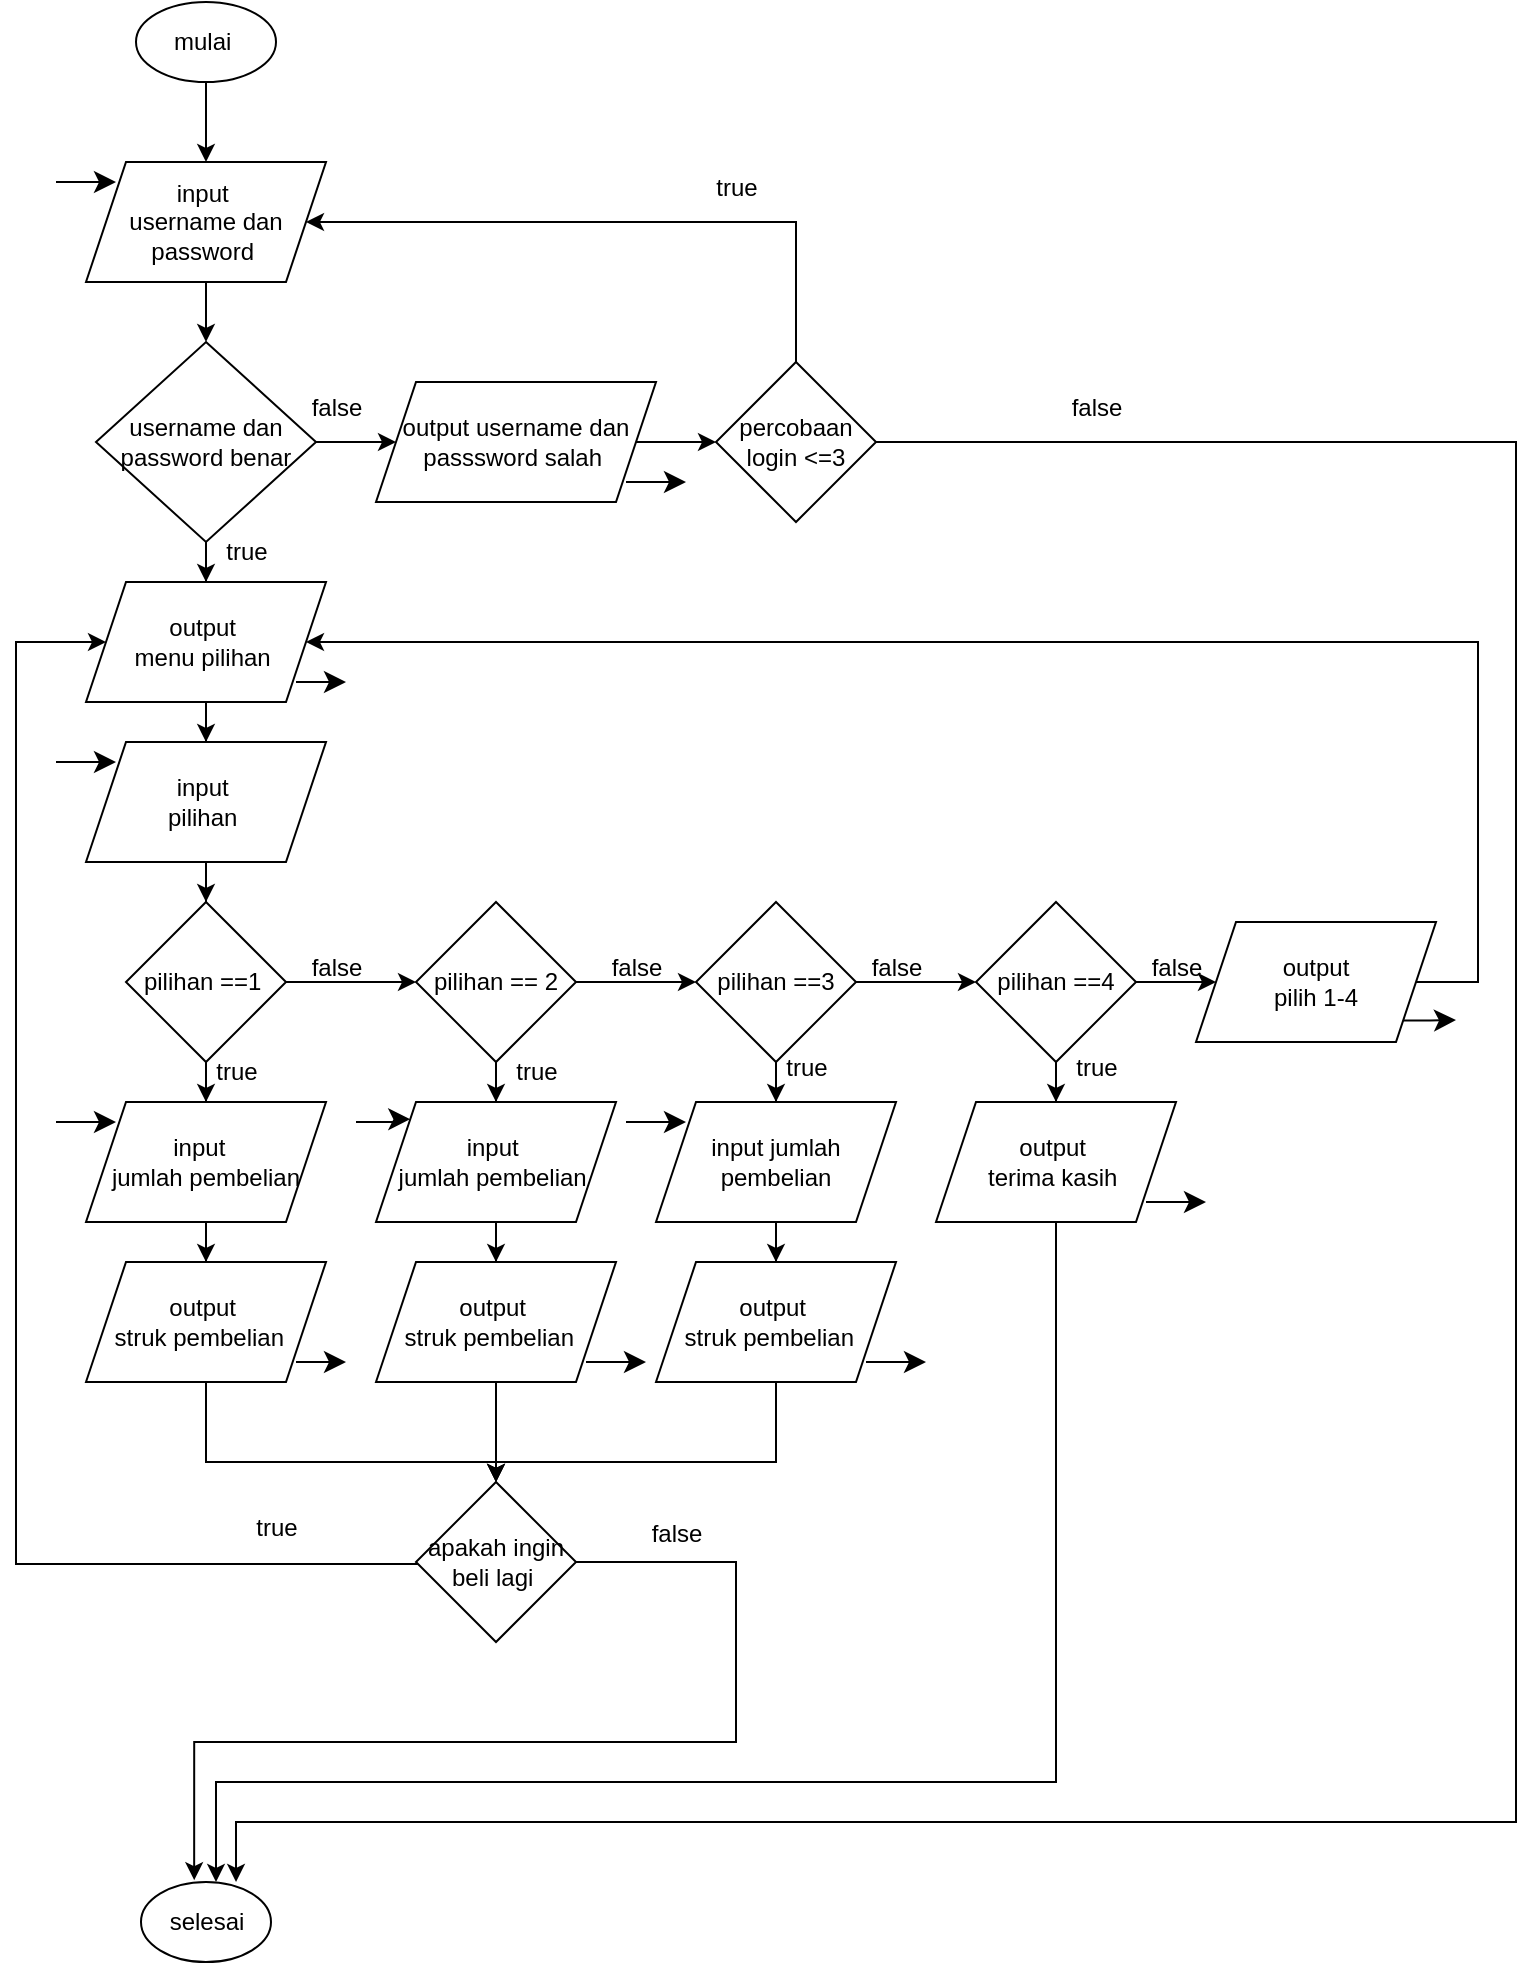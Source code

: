 <mxfile version="28.1.2">
  <diagram name="Page-1" id="DmYeA9cf048zuRF9Km-G">
    <mxGraphModel dx="908" dy="589" grid="1" gridSize="10" guides="1" tooltips="1" connect="1" arrows="1" fold="1" page="1" pageScale="1" pageWidth="850" pageHeight="1100" math="0" shadow="0">
      <root>
        <mxCell id="0" />
        <mxCell id="1" parent="0" />
        <mxCell id="wTgXuU1ysfdloSgrYVFF-3" value="" style="edgeStyle=orthogonalEdgeStyle;rounded=0;orthogonalLoop=1;jettySize=auto;html=1;" edge="1" parent="1" source="wTgXuU1ysfdloSgrYVFF-1" target="wTgXuU1ysfdloSgrYVFF-2">
          <mxGeometry relative="1" as="geometry" />
        </mxCell>
        <mxCell id="wTgXuU1ysfdloSgrYVFF-1" value="mulai&amp;nbsp;" style="ellipse;whiteSpace=wrap;html=1;" vertex="1" parent="1">
          <mxGeometry x="90" y="30" width="70" height="40" as="geometry" />
        </mxCell>
        <mxCell id="wTgXuU1ysfdloSgrYVFF-5" value="" style="edgeStyle=orthogonalEdgeStyle;rounded=0;orthogonalLoop=1;jettySize=auto;html=1;" edge="1" parent="1" source="wTgXuU1ysfdloSgrYVFF-2" target="wTgXuU1ysfdloSgrYVFF-4">
          <mxGeometry relative="1" as="geometry" />
        </mxCell>
        <mxCell id="wTgXuU1ysfdloSgrYVFF-2" value="input&amp;nbsp;&lt;div&gt;username dan password&amp;nbsp;&lt;/div&gt;" style="shape=parallelogram;perimeter=parallelogramPerimeter;whiteSpace=wrap;html=1;fixedSize=1;" vertex="1" parent="1">
          <mxGeometry x="65" y="110" width="120" height="60" as="geometry" />
        </mxCell>
        <mxCell id="wTgXuU1ysfdloSgrYVFF-7" value="" style="edgeStyle=orthogonalEdgeStyle;rounded=0;orthogonalLoop=1;jettySize=auto;html=1;" edge="1" parent="1" source="wTgXuU1ysfdloSgrYVFF-4" target="wTgXuU1ysfdloSgrYVFF-6">
          <mxGeometry relative="1" as="geometry" />
        </mxCell>
        <mxCell id="wTgXuU1ysfdloSgrYVFF-14" value="" style="edgeStyle=orthogonalEdgeStyle;rounded=0;orthogonalLoop=1;jettySize=auto;html=1;" edge="1" parent="1" source="wTgXuU1ysfdloSgrYVFF-4" target="wTgXuU1ysfdloSgrYVFF-13">
          <mxGeometry relative="1" as="geometry" />
        </mxCell>
        <mxCell id="wTgXuU1ysfdloSgrYVFF-4" value="username dan password benar" style="rhombus;whiteSpace=wrap;html=1;" vertex="1" parent="1">
          <mxGeometry x="70" y="200" width="110" height="100" as="geometry" />
        </mxCell>
        <mxCell id="wTgXuU1ysfdloSgrYVFF-9" value="" style="edgeStyle=orthogonalEdgeStyle;rounded=0;orthogonalLoop=1;jettySize=auto;html=1;" edge="1" parent="1" source="wTgXuU1ysfdloSgrYVFF-6" target="wTgXuU1ysfdloSgrYVFF-8">
          <mxGeometry relative="1" as="geometry" />
        </mxCell>
        <mxCell id="wTgXuU1ysfdloSgrYVFF-6" value="output username dan passsword salah&amp;nbsp;" style="shape=parallelogram;perimeter=parallelogramPerimeter;whiteSpace=wrap;html=1;fixedSize=1;" vertex="1" parent="1">
          <mxGeometry x="210" y="220" width="140" height="60" as="geometry" />
        </mxCell>
        <mxCell id="wTgXuU1ysfdloSgrYVFF-52" style="edgeStyle=orthogonalEdgeStyle;rounded=0;orthogonalLoop=1;jettySize=auto;html=1;entryX=0.731;entryY=0;entryDx=0;entryDy=0;entryPerimeter=0;exitX=1;exitY=0.5;exitDx=0;exitDy=0;" edge="1" parent="1" source="wTgXuU1ysfdloSgrYVFF-8" target="wTgXuU1ysfdloSgrYVFF-48">
          <mxGeometry relative="1" as="geometry">
            <mxPoint x="140" y="960" as="targetPoint" />
            <mxPoint x="460.0" y="230.0" as="sourcePoint" />
            <Array as="points">
              <mxPoint x="780" y="250" />
              <mxPoint x="780" y="940" />
              <mxPoint x="140" y="940" />
            </Array>
          </mxGeometry>
        </mxCell>
        <mxCell id="wTgXuU1ysfdloSgrYVFF-53" style="edgeStyle=orthogonalEdgeStyle;rounded=0;orthogonalLoop=1;jettySize=auto;html=1;entryX=1;entryY=0.5;entryDx=0;entryDy=0;" edge="1" parent="1" source="wTgXuU1ysfdloSgrYVFF-8" target="wTgXuU1ysfdloSgrYVFF-2">
          <mxGeometry relative="1" as="geometry">
            <mxPoint x="420" y="140" as="targetPoint" />
            <Array as="points">
              <mxPoint x="420" y="140" />
            </Array>
          </mxGeometry>
        </mxCell>
        <mxCell id="wTgXuU1ysfdloSgrYVFF-8" value="percobaan login &amp;lt;=3" style="rhombus;whiteSpace=wrap;html=1;" vertex="1" parent="1">
          <mxGeometry x="380" y="210" width="80" height="80" as="geometry" />
        </mxCell>
        <mxCell id="wTgXuU1ysfdloSgrYVFF-17" value="" style="edgeStyle=orthogonalEdgeStyle;rounded=0;orthogonalLoop=1;jettySize=auto;html=1;" edge="1" parent="1" source="wTgXuU1ysfdloSgrYVFF-13" target="wTgXuU1ysfdloSgrYVFF-15">
          <mxGeometry relative="1" as="geometry" />
        </mxCell>
        <mxCell id="wTgXuU1ysfdloSgrYVFF-13" value="output&amp;nbsp;&lt;div&gt;menu pilihan&amp;nbsp;&lt;/div&gt;" style="shape=parallelogram;perimeter=parallelogramPerimeter;whiteSpace=wrap;html=1;fixedSize=1;" vertex="1" parent="1">
          <mxGeometry x="65" y="320" width="120" height="60" as="geometry" />
        </mxCell>
        <mxCell id="wTgXuU1ysfdloSgrYVFF-19" value="" style="edgeStyle=orthogonalEdgeStyle;rounded=0;orthogonalLoop=1;jettySize=auto;html=1;" edge="1" parent="1" source="wTgXuU1ysfdloSgrYVFF-15" target="wTgXuU1ysfdloSgrYVFF-18">
          <mxGeometry relative="1" as="geometry" />
        </mxCell>
        <mxCell id="wTgXuU1ysfdloSgrYVFF-15" value="input&amp;nbsp;&lt;div&gt;pilihan&amp;nbsp;&lt;/div&gt;" style="shape=parallelogram;perimeter=parallelogramPerimeter;whiteSpace=wrap;html=1;fixedSize=1;" vertex="1" parent="1">
          <mxGeometry x="65" y="400" width="120" height="60" as="geometry" />
        </mxCell>
        <mxCell id="wTgXuU1ysfdloSgrYVFF-21" value="" style="edgeStyle=orthogonalEdgeStyle;rounded=0;orthogonalLoop=1;jettySize=auto;html=1;" edge="1" parent="1" source="wTgXuU1ysfdloSgrYVFF-18" target="wTgXuU1ysfdloSgrYVFF-20">
          <mxGeometry relative="1" as="geometry" />
        </mxCell>
        <mxCell id="wTgXuU1ysfdloSgrYVFF-24" value="" style="edgeStyle=orthogonalEdgeStyle;rounded=0;orthogonalLoop=1;jettySize=auto;html=1;" edge="1" parent="1" source="wTgXuU1ysfdloSgrYVFF-18" target="wTgXuU1ysfdloSgrYVFF-22">
          <mxGeometry relative="1" as="geometry" />
        </mxCell>
        <mxCell id="wTgXuU1ysfdloSgrYVFF-18" value="pilihan ==1&amp;nbsp;" style="rhombus;whiteSpace=wrap;html=1;" vertex="1" parent="1">
          <mxGeometry x="85" y="480" width="80" height="80" as="geometry" />
        </mxCell>
        <mxCell id="wTgXuU1ysfdloSgrYVFF-70" value="" style="edgeStyle=orthogonalEdgeStyle;rounded=0;orthogonalLoop=1;jettySize=auto;html=1;" edge="1" parent="1" source="wTgXuU1ysfdloSgrYVFF-20" target="wTgXuU1ysfdloSgrYVFF-66">
          <mxGeometry relative="1" as="geometry" />
        </mxCell>
        <mxCell id="wTgXuU1ysfdloSgrYVFF-20" value="input&amp;nbsp;&amp;nbsp;&lt;div&gt;jumlah pembelian&lt;/div&gt;" style="shape=parallelogram;perimeter=parallelogramPerimeter;whiteSpace=wrap;html=1;fixedSize=1;" vertex="1" parent="1">
          <mxGeometry x="65" y="580" width="120" height="60" as="geometry" />
        </mxCell>
        <mxCell id="wTgXuU1ysfdloSgrYVFF-25" value="" style="edgeStyle=orthogonalEdgeStyle;rounded=0;orthogonalLoop=1;jettySize=auto;html=1;" edge="1" parent="1" source="wTgXuU1ysfdloSgrYVFF-22" target="wTgXuU1ysfdloSgrYVFF-23">
          <mxGeometry relative="1" as="geometry" />
        </mxCell>
        <mxCell id="wTgXuU1ysfdloSgrYVFF-29" value="" style="edgeStyle=orthogonalEdgeStyle;rounded=0;orthogonalLoop=1;jettySize=auto;html=1;" edge="1" parent="1" source="wTgXuU1ysfdloSgrYVFF-22" target="wTgXuU1ysfdloSgrYVFF-26">
          <mxGeometry relative="1" as="geometry" />
        </mxCell>
        <mxCell id="wTgXuU1ysfdloSgrYVFF-22" value="pilihan == 2" style="rhombus;whiteSpace=wrap;html=1;" vertex="1" parent="1">
          <mxGeometry x="230" y="480" width="80" height="80" as="geometry" />
        </mxCell>
        <mxCell id="wTgXuU1ysfdloSgrYVFF-71" value="" style="edgeStyle=orthogonalEdgeStyle;rounded=0;orthogonalLoop=1;jettySize=auto;html=1;" edge="1" parent="1" source="wTgXuU1ysfdloSgrYVFF-23" target="wTgXuU1ysfdloSgrYVFF-68">
          <mxGeometry relative="1" as="geometry" />
        </mxCell>
        <mxCell id="wTgXuU1ysfdloSgrYVFF-23" value="input&amp;nbsp;&lt;div&gt;jumlah pembelian&amp;nbsp;&lt;/div&gt;" style="shape=parallelogram;perimeter=parallelogramPerimeter;whiteSpace=wrap;html=1;fixedSize=1;" vertex="1" parent="1">
          <mxGeometry x="210" y="580" width="120" height="60" as="geometry" />
        </mxCell>
        <mxCell id="wTgXuU1ysfdloSgrYVFF-28" value="" style="edgeStyle=orthogonalEdgeStyle;rounded=0;orthogonalLoop=1;jettySize=auto;html=1;" edge="1" parent="1" source="wTgXuU1ysfdloSgrYVFF-26" target="wTgXuU1ysfdloSgrYVFF-27">
          <mxGeometry relative="1" as="geometry" />
        </mxCell>
        <mxCell id="wTgXuU1ysfdloSgrYVFF-32" value="" style="edgeStyle=orthogonalEdgeStyle;rounded=0;orthogonalLoop=1;jettySize=auto;html=1;" edge="1" parent="1" source="wTgXuU1ysfdloSgrYVFF-26" target="wTgXuU1ysfdloSgrYVFF-30">
          <mxGeometry relative="1" as="geometry" />
        </mxCell>
        <mxCell id="wTgXuU1ysfdloSgrYVFF-26" value="pilihan ==3" style="rhombus;whiteSpace=wrap;html=1;" vertex="1" parent="1">
          <mxGeometry x="370" y="480" width="80" height="80" as="geometry" />
        </mxCell>
        <mxCell id="wTgXuU1ysfdloSgrYVFF-72" value="" style="edgeStyle=orthogonalEdgeStyle;rounded=0;orthogonalLoop=1;jettySize=auto;html=1;" edge="1" parent="1" source="wTgXuU1ysfdloSgrYVFF-27" target="wTgXuU1ysfdloSgrYVFF-69">
          <mxGeometry relative="1" as="geometry" />
        </mxCell>
        <mxCell id="wTgXuU1ysfdloSgrYVFF-27" value="input jumlah pembelian" style="shape=parallelogram;perimeter=parallelogramPerimeter;whiteSpace=wrap;html=1;fixedSize=1;" vertex="1" parent="1">
          <mxGeometry x="350" y="580" width="120" height="60" as="geometry" />
        </mxCell>
        <mxCell id="wTgXuU1ysfdloSgrYVFF-33" value="" style="edgeStyle=orthogonalEdgeStyle;rounded=0;orthogonalLoop=1;jettySize=auto;html=1;" edge="1" parent="1" source="wTgXuU1ysfdloSgrYVFF-30" target="wTgXuU1ysfdloSgrYVFF-31">
          <mxGeometry relative="1" as="geometry" />
        </mxCell>
        <mxCell id="wTgXuU1ysfdloSgrYVFF-35" value="" style="edgeStyle=orthogonalEdgeStyle;rounded=0;orthogonalLoop=1;jettySize=auto;html=1;" edge="1" parent="1" source="wTgXuU1ysfdloSgrYVFF-30" target="wTgXuU1ysfdloSgrYVFF-34">
          <mxGeometry relative="1" as="geometry" />
        </mxCell>
        <mxCell id="wTgXuU1ysfdloSgrYVFF-30" value="pilihan ==4" style="rhombus;whiteSpace=wrap;html=1;" vertex="1" parent="1">
          <mxGeometry x="510" y="480" width="80" height="80" as="geometry" />
        </mxCell>
        <mxCell id="wTgXuU1ysfdloSgrYVFF-51" style="edgeStyle=orthogonalEdgeStyle;rounded=0;orthogonalLoop=1;jettySize=auto;html=1;entryX=0.577;entryY=0;entryDx=0;entryDy=0;entryPerimeter=0;" edge="1" parent="1" source="wTgXuU1ysfdloSgrYVFF-31" target="wTgXuU1ysfdloSgrYVFF-48">
          <mxGeometry relative="1" as="geometry">
            <mxPoint x="130" y="960" as="targetPoint" />
            <Array as="points">
              <mxPoint x="550" y="920" />
              <mxPoint x="130" y="920" />
            </Array>
          </mxGeometry>
        </mxCell>
        <mxCell id="wTgXuU1ysfdloSgrYVFF-31" value="output&amp;nbsp;&lt;div&gt;terima kasih&amp;nbsp;&lt;/div&gt;" style="shape=parallelogram;perimeter=parallelogramPerimeter;whiteSpace=wrap;html=1;fixedSize=1;" vertex="1" parent="1">
          <mxGeometry x="490" y="580" width="120" height="60" as="geometry" />
        </mxCell>
        <mxCell id="wTgXuU1ysfdloSgrYVFF-36" style="edgeStyle=orthogonalEdgeStyle;rounded=0;orthogonalLoop=1;jettySize=auto;html=1;entryX=1;entryY=0.5;entryDx=0;entryDy=0;" edge="1" parent="1" source="wTgXuU1ysfdloSgrYVFF-34" target="wTgXuU1ysfdloSgrYVFF-13">
          <mxGeometry relative="1" as="geometry">
            <mxPoint x="760" y="370" as="targetPoint" />
            <Array as="points">
              <mxPoint x="761" y="520" />
              <mxPoint x="761" y="350" />
            </Array>
          </mxGeometry>
        </mxCell>
        <mxCell id="wTgXuU1ysfdloSgrYVFF-34" value="output&lt;div&gt;pilih 1-4&lt;/div&gt;" style="shape=parallelogram;perimeter=parallelogramPerimeter;whiteSpace=wrap;html=1;fixedSize=1;" vertex="1" parent="1">
          <mxGeometry x="620" y="490" width="120" height="60" as="geometry" />
        </mxCell>
        <mxCell id="wTgXuU1ysfdloSgrYVFF-76" style="edgeStyle=orthogonalEdgeStyle;rounded=0;orthogonalLoop=1;jettySize=auto;html=1;entryX=0;entryY=0.5;entryDx=0;entryDy=0;" edge="1" parent="1" source="wTgXuU1ysfdloSgrYVFF-37" target="wTgXuU1ysfdloSgrYVFF-13">
          <mxGeometry relative="1" as="geometry">
            <mxPoint x="30" y="343" as="targetPoint" />
            <Array as="points">
              <mxPoint x="30" y="811" />
              <mxPoint x="30" y="350" />
            </Array>
          </mxGeometry>
        </mxCell>
        <mxCell id="wTgXuU1ysfdloSgrYVFF-78" style="edgeStyle=orthogonalEdgeStyle;rounded=0;orthogonalLoop=1;jettySize=auto;html=1;entryX=0.409;entryY=-0.023;entryDx=0;entryDy=0;entryPerimeter=0;" edge="1" parent="1" source="wTgXuU1ysfdloSgrYVFF-37" target="wTgXuU1ysfdloSgrYVFF-48">
          <mxGeometry relative="1" as="geometry">
            <mxPoint x="110" y="900" as="targetPoint" />
            <Array as="points">
              <mxPoint x="390" y="810" />
              <mxPoint x="390" y="900" />
              <mxPoint x="119" y="900" />
            </Array>
          </mxGeometry>
        </mxCell>
        <mxCell id="wTgXuU1ysfdloSgrYVFF-37" value="apakah ingin beli lagi&amp;nbsp;" style="rhombus;whiteSpace=wrap;html=1;" vertex="1" parent="1">
          <mxGeometry x="230" y="770" width="80" height="80" as="geometry" />
        </mxCell>
        <mxCell id="wTgXuU1ysfdloSgrYVFF-48" value="selesai" style="ellipse;whiteSpace=wrap;html=1;" vertex="1" parent="1">
          <mxGeometry x="92.5" y="970" width="65" height="40" as="geometry" />
        </mxCell>
        <mxCell id="wTgXuU1ysfdloSgrYVFF-54" value="true" style="text;html=1;align=center;verticalAlign=middle;resizable=0;points=[];autosize=1;strokeColor=none;fillColor=none;" vertex="1" parent="1">
          <mxGeometry x="370" y="108" width="40" height="30" as="geometry" />
        </mxCell>
        <mxCell id="wTgXuU1ysfdloSgrYVFF-55" value="false" style="text;html=1;align=center;verticalAlign=middle;resizable=0;points=[];autosize=1;strokeColor=none;fillColor=none;" vertex="1" parent="1">
          <mxGeometry x="545" y="218" width="50" height="30" as="geometry" />
        </mxCell>
        <mxCell id="wTgXuU1ysfdloSgrYVFF-56" value="false" style="text;html=1;align=center;verticalAlign=middle;resizable=0;points=[];autosize=1;strokeColor=none;fillColor=none;" vertex="1" parent="1">
          <mxGeometry x="165" y="218" width="50" height="30" as="geometry" />
        </mxCell>
        <mxCell id="wTgXuU1ysfdloSgrYVFF-57" value="true" style="text;html=1;align=center;verticalAlign=middle;resizable=0;points=[];autosize=1;strokeColor=none;fillColor=none;" vertex="1" parent="1">
          <mxGeometry x="125" y="290" width="40" height="30" as="geometry" />
        </mxCell>
        <mxCell id="wTgXuU1ysfdloSgrYVFF-58" value="true" style="text;html=1;align=center;verticalAlign=middle;resizable=0;points=[];autosize=1;strokeColor=none;fillColor=none;" vertex="1" parent="1">
          <mxGeometry x="120" y="550" width="40" height="30" as="geometry" />
        </mxCell>
        <mxCell id="wTgXuU1ysfdloSgrYVFF-59" value="false" style="text;html=1;align=center;verticalAlign=middle;resizable=0;points=[];autosize=1;strokeColor=none;fillColor=none;" vertex="1" parent="1">
          <mxGeometry x="165" y="498" width="50" height="30" as="geometry" />
        </mxCell>
        <mxCell id="wTgXuU1ysfdloSgrYVFF-60" value="false" style="text;html=1;align=center;verticalAlign=middle;resizable=0;points=[];autosize=1;strokeColor=none;fillColor=none;" vertex="1" parent="1">
          <mxGeometry x="315" y="498" width="50" height="30" as="geometry" />
        </mxCell>
        <mxCell id="wTgXuU1ysfdloSgrYVFF-61" value="false" style="text;html=1;align=center;verticalAlign=middle;resizable=0;points=[];autosize=1;strokeColor=none;fillColor=none;" vertex="1" parent="1">
          <mxGeometry x="445" y="498" width="50" height="30" as="geometry" />
        </mxCell>
        <mxCell id="wTgXuU1ysfdloSgrYVFF-62" value="false" style="text;html=1;align=center;verticalAlign=middle;resizable=0;points=[];autosize=1;strokeColor=none;fillColor=none;" vertex="1" parent="1">
          <mxGeometry x="585" y="498" width="50" height="30" as="geometry" />
        </mxCell>
        <mxCell id="wTgXuU1ysfdloSgrYVFF-63" value="true" style="text;html=1;align=center;verticalAlign=middle;resizable=0;points=[];autosize=1;strokeColor=none;fillColor=none;" vertex="1" parent="1">
          <mxGeometry x="550" y="548" width="40" height="30" as="geometry" />
        </mxCell>
        <mxCell id="wTgXuU1ysfdloSgrYVFF-64" value="true" style="text;html=1;align=center;verticalAlign=middle;resizable=0;points=[];autosize=1;strokeColor=none;fillColor=none;" vertex="1" parent="1">
          <mxGeometry x="405" y="548" width="40" height="30" as="geometry" />
        </mxCell>
        <mxCell id="wTgXuU1ysfdloSgrYVFF-65" value="true" style="text;html=1;align=center;verticalAlign=middle;resizable=0;points=[];autosize=1;strokeColor=none;fillColor=none;" vertex="1" parent="1">
          <mxGeometry x="270" y="550" width="40" height="30" as="geometry" />
        </mxCell>
        <mxCell id="wTgXuU1ysfdloSgrYVFF-73" style="edgeStyle=orthogonalEdgeStyle;rounded=0;orthogonalLoop=1;jettySize=auto;html=1;" edge="1" parent="1" source="wTgXuU1ysfdloSgrYVFF-66" target="wTgXuU1ysfdloSgrYVFF-37">
          <mxGeometry relative="1" as="geometry">
            <mxPoint x="125" y="760" as="targetPoint" />
            <Array as="points">
              <mxPoint x="125" y="760" />
              <mxPoint x="270" y="760" />
            </Array>
          </mxGeometry>
        </mxCell>
        <mxCell id="wTgXuU1ysfdloSgrYVFF-66" value="output&amp;nbsp;&lt;div&gt;struk pembelian&amp;nbsp;&amp;nbsp;&lt;/div&gt;" style="shape=parallelogram;perimeter=parallelogramPerimeter;whiteSpace=wrap;html=1;fixedSize=1;" vertex="1" parent="1">
          <mxGeometry x="65" y="660" width="120" height="60" as="geometry" />
        </mxCell>
        <mxCell id="wTgXuU1ysfdloSgrYVFF-74" value="" style="edgeStyle=orthogonalEdgeStyle;rounded=0;orthogonalLoop=1;jettySize=auto;html=1;" edge="1" parent="1" source="wTgXuU1ysfdloSgrYVFF-68" target="wTgXuU1ysfdloSgrYVFF-37">
          <mxGeometry relative="1" as="geometry" />
        </mxCell>
        <mxCell id="wTgXuU1ysfdloSgrYVFF-68" value="output&amp;nbsp;&lt;div&gt;struk pembelian&amp;nbsp;&amp;nbsp;&lt;/div&gt;" style="shape=parallelogram;perimeter=parallelogramPerimeter;whiteSpace=wrap;html=1;fixedSize=1;" vertex="1" parent="1">
          <mxGeometry x="210" y="660" width="120" height="60" as="geometry" />
        </mxCell>
        <mxCell id="wTgXuU1ysfdloSgrYVFF-75" style="edgeStyle=orthogonalEdgeStyle;rounded=0;orthogonalLoop=1;jettySize=auto;html=1;" edge="1" parent="1" source="wTgXuU1ysfdloSgrYVFF-69">
          <mxGeometry relative="1" as="geometry">
            <mxPoint x="270" y="770" as="targetPoint" />
            <Array as="points">
              <mxPoint x="410" y="760" />
            </Array>
          </mxGeometry>
        </mxCell>
        <mxCell id="wTgXuU1ysfdloSgrYVFF-69" value="output&amp;nbsp;&lt;div&gt;struk pembelian&amp;nbsp;&amp;nbsp;&lt;/div&gt;" style="shape=parallelogram;perimeter=parallelogramPerimeter;whiteSpace=wrap;html=1;fixedSize=1;" vertex="1" parent="1">
          <mxGeometry x="350" y="660" width="120" height="60" as="geometry" />
        </mxCell>
        <mxCell id="wTgXuU1ysfdloSgrYVFF-77" value="true" style="text;html=1;align=center;verticalAlign=middle;resizable=0;points=[];autosize=1;strokeColor=none;fillColor=none;" vertex="1" parent="1">
          <mxGeometry x="140" y="778" width="40" height="30" as="geometry" />
        </mxCell>
        <mxCell id="wTgXuU1ysfdloSgrYVFF-79" value="" style="edgeStyle=segmentEdgeStyle;endArrow=classic;html=1;curved=0;rounded=0;endSize=8;startSize=8;sourcePerimeterSpacing=0;targetPerimeterSpacing=0;" edge="1" parent="1">
          <mxGeometry width="100" relative="1" as="geometry">
            <mxPoint x="335" y="270" as="sourcePoint" />
            <mxPoint x="365" y="270" as="targetPoint" />
            <Array as="points">
              <mxPoint x="365" y="270" />
            </Array>
          </mxGeometry>
        </mxCell>
        <mxCell id="wTgXuU1ysfdloSgrYVFF-80" value="" style="edgeStyle=segmentEdgeStyle;endArrow=classic;html=1;curved=0;rounded=0;endSize=8;startSize=8;sourcePerimeterSpacing=0;targetPerimeterSpacing=0;" edge="1" parent="1">
          <mxGeometry width="100" relative="1" as="geometry">
            <mxPoint x="50" y="120" as="sourcePoint" />
            <mxPoint x="80" y="120" as="targetPoint" />
            <Array as="points">
              <mxPoint x="80" y="120" />
            </Array>
          </mxGeometry>
        </mxCell>
        <mxCell id="wTgXuU1ysfdloSgrYVFF-81" value="" style="edgeStyle=segmentEdgeStyle;endArrow=classic;html=1;curved=0;rounded=0;endSize=8;startSize=8;sourcePerimeterSpacing=0;targetPerimeterSpacing=0;" edge="1" parent="1">
          <mxGeometry width="100" relative="1" as="geometry">
            <mxPoint x="170" y="370" as="sourcePoint" />
            <mxPoint x="195" y="370" as="targetPoint" />
            <Array as="points">
              <mxPoint x="195" y="370" />
            </Array>
          </mxGeometry>
        </mxCell>
        <mxCell id="wTgXuU1ysfdloSgrYVFF-82" value="" style="edgeStyle=segmentEdgeStyle;endArrow=classic;html=1;curved=0;rounded=0;endSize=8;startSize=8;sourcePerimeterSpacing=0;targetPerimeterSpacing=0;" edge="1" parent="1">
          <mxGeometry width="100" relative="1" as="geometry">
            <mxPoint x="50" y="410" as="sourcePoint" />
            <mxPoint x="80" y="410" as="targetPoint" />
            <Array as="points">
              <mxPoint x="80" y="410" />
            </Array>
          </mxGeometry>
        </mxCell>
        <mxCell id="wTgXuU1ysfdloSgrYVFF-83" value="" style="edgeStyle=segmentEdgeStyle;endArrow=classic;html=1;curved=0;rounded=0;endSize=8;startSize=8;sourcePerimeterSpacing=0;targetPerimeterSpacing=0;" edge="1" parent="1">
          <mxGeometry width="100" relative="1" as="geometry">
            <mxPoint x="50" y="590" as="sourcePoint" />
            <mxPoint x="80" y="590" as="targetPoint" />
            <Array as="points">
              <mxPoint x="80" y="590" />
            </Array>
          </mxGeometry>
        </mxCell>
        <mxCell id="wTgXuU1ysfdloSgrYVFF-84" value="" style="edgeStyle=segmentEdgeStyle;endArrow=classic;html=1;curved=0;rounded=0;endSize=8;startSize=8;sourcePerimeterSpacing=0;targetPerimeterSpacing=0;entryX=0;entryY=0;entryDx=0;entryDy=0;" edge="1" parent="1" target="wTgXuU1ysfdloSgrYVFF-23">
          <mxGeometry width="100" relative="1" as="geometry">
            <mxPoint x="200" y="590" as="sourcePoint" />
            <mxPoint x="220.02" y="590" as="targetPoint" />
            <Array as="points">
              <mxPoint x="220" y="590" />
              <mxPoint x="220" y="589" />
            </Array>
          </mxGeometry>
        </mxCell>
        <mxCell id="wTgXuU1ysfdloSgrYVFF-85" value="" style="edgeStyle=segmentEdgeStyle;endArrow=classic;html=1;curved=0;rounded=0;endSize=8;startSize=8;sourcePerimeterSpacing=0;targetPerimeterSpacing=0;" edge="1" parent="1">
          <mxGeometry width="100" relative="1" as="geometry">
            <mxPoint x="335" y="590" as="sourcePoint" />
            <mxPoint x="365" y="590" as="targetPoint" />
            <Array as="points">
              <mxPoint x="365" y="590" />
            </Array>
          </mxGeometry>
        </mxCell>
        <mxCell id="wTgXuU1ysfdloSgrYVFF-86" value="" style="edgeStyle=segmentEdgeStyle;endArrow=classic;html=1;curved=0;rounded=0;endSize=8;startSize=8;sourcePerimeterSpacing=0;targetPerimeterSpacing=0;" edge="1" parent="1">
          <mxGeometry width="100" relative="1" as="geometry">
            <mxPoint x="595" y="630" as="sourcePoint" />
            <mxPoint x="625" y="630" as="targetPoint" />
            <Array as="points">
              <mxPoint x="625" y="630" />
            </Array>
          </mxGeometry>
        </mxCell>
        <mxCell id="wTgXuU1ysfdloSgrYVFF-87" value="" style="edgeStyle=segmentEdgeStyle;endArrow=classic;html=1;curved=0;rounded=0;endSize=8;startSize=8;sourcePerimeterSpacing=0;targetPerimeterSpacing=0;exitX=0.865;exitY=0.821;exitDx=0;exitDy=0;exitPerimeter=0;" edge="1" parent="1" source="wTgXuU1ysfdloSgrYVFF-34">
          <mxGeometry width="100" relative="1" as="geometry">
            <mxPoint x="730" y="540" as="sourcePoint" />
            <mxPoint x="750" y="539" as="targetPoint" />
            <Array as="points">
              <mxPoint x="737" y="539" />
            </Array>
          </mxGeometry>
        </mxCell>
        <mxCell id="wTgXuU1ysfdloSgrYVFF-88" value="" style="edgeStyle=segmentEdgeStyle;endArrow=classic;html=1;curved=0;rounded=0;endSize=8;startSize=8;sourcePerimeterSpacing=0;targetPerimeterSpacing=0;" edge="1" parent="1">
          <mxGeometry width="100" relative="1" as="geometry">
            <mxPoint x="170" y="710" as="sourcePoint" />
            <mxPoint x="195" y="710" as="targetPoint" />
            <Array as="points">
              <mxPoint x="195" y="710" />
            </Array>
          </mxGeometry>
        </mxCell>
        <mxCell id="wTgXuU1ysfdloSgrYVFF-89" value="" style="edgeStyle=segmentEdgeStyle;endArrow=classic;html=1;curved=0;rounded=0;endSize=8;startSize=8;sourcePerimeterSpacing=0;targetPerimeterSpacing=0;" edge="1" parent="1">
          <mxGeometry width="100" relative="1" as="geometry">
            <mxPoint x="315" y="710" as="sourcePoint" />
            <mxPoint x="345" y="710" as="targetPoint" />
            <Array as="points">
              <mxPoint x="345" y="710" />
            </Array>
          </mxGeometry>
        </mxCell>
        <mxCell id="wTgXuU1ysfdloSgrYVFF-90" value="" style="edgeStyle=segmentEdgeStyle;endArrow=classic;html=1;curved=0;rounded=0;endSize=8;startSize=8;sourcePerimeterSpacing=0;targetPerimeterSpacing=0;" edge="1" parent="1">
          <mxGeometry width="100" relative="1" as="geometry">
            <mxPoint x="455" y="710" as="sourcePoint" />
            <mxPoint x="485" y="710" as="targetPoint" />
            <Array as="points">
              <mxPoint x="485" y="710" />
            </Array>
          </mxGeometry>
        </mxCell>
        <mxCell id="wTgXuU1ysfdloSgrYVFF-91" value="false&lt;div&gt;&lt;br&gt;&lt;/div&gt;" style="text;html=1;align=center;verticalAlign=middle;resizable=0;points=[];autosize=1;strokeColor=none;fillColor=none;" vertex="1" parent="1">
          <mxGeometry x="335" y="783" width="50" height="40" as="geometry" />
        </mxCell>
      </root>
    </mxGraphModel>
  </diagram>
</mxfile>

